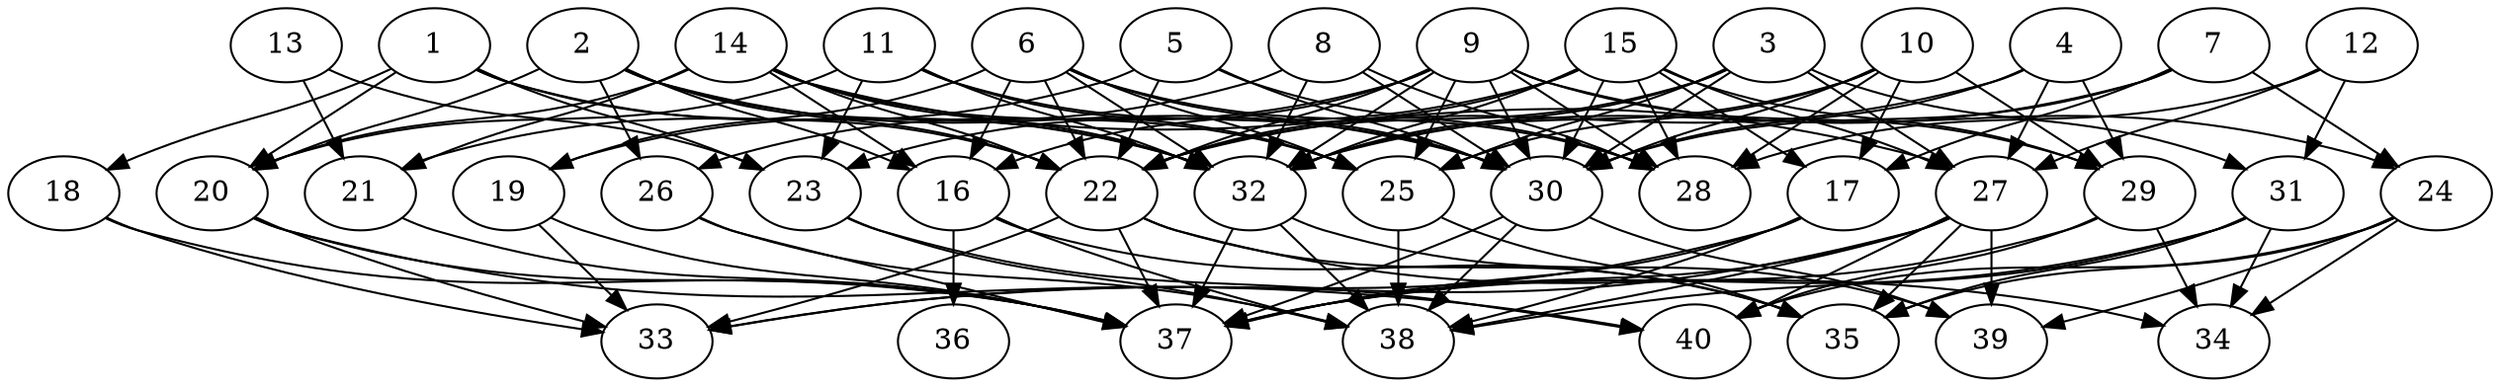 // DAG automatically generated by daggen at Thu Oct  3 14:06:48 2019
// ./daggen --dot -n 40 --ccr 0.4 --fat 0.7 --regular 0.5 --density 0.7 --mindata 5242880 --maxdata 52428800 
digraph G {
  1 [size="120076800", alpha="0.06", expect_size="48030720"] 
  1 -> 18 [size ="48030720"]
  1 -> 20 [size ="48030720"]
  1 -> 22 [size ="48030720"]
  1 -> 23 [size ="48030720"]
  1 -> 32 [size ="48030720"]
  2 [size="127818240", alpha="0.07", expect_size="51127296"] 
  2 -> 16 [size ="51127296"]
  2 -> 20 [size ="51127296"]
  2 -> 22 [size ="51127296"]
  2 -> 26 [size ="51127296"]
  2 -> 30 [size ="51127296"]
  2 -> 32 [size ="51127296"]
  3 [size="23193600", alpha="0.14", expect_size="9277440"] 
  3 -> 22 [size ="9277440"]
  3 -> 25 [size ="9277440"]
  3 -> 27 [size ="9277440"]
  3 -> 30 [size ="9277440"]
  3 -> 31 [size ="9277440"]
  3 -> 32 [size ="9277440"]
  4 [size="129973760", alpha="0.10", expect_size="51989504"] 
  4 -> 22 [size ="51989504"]
  4 -> 27 [size ="51989504"]
  4 -> 29 [size ="51989504"]
  4 -> 30 [size ="51989504"]
  5 [size="109854720", alpha="0.08", expect_size="43941888"] 
  5 -> 21 [size ="43941888"]
  5 -> 22 [size ="43941888"]
  5 -> 28 [size ="43941888"]
  5 -> 30 [size ="43941888"]
  6 [size="36679680", alpha="0.08", expect_size="14671872"] 
  6 -> 16 [size ="14671872"]
  6 -> 19 [size ="14671872"]
  6 -> 22 [size ="14671872"]
  6 -> 25 [size ="14671872"]
  6 -> 28 [size ="14671872"]
  6 -> 30 [size ="14671872"]
  6 -> 32 [size ="14671872"]
  7 [size="67947520", alpha="0.04", expect_size="27179008"] 
  7 -> 17 [size ="27179008"]
  7 -> 24 [size ="27179008"]
  7 -> 30 [size ="27179008"]
  7 -> 32 [size ="27179008"]
  8 [size="70568960", alpha="0.19", expect_size="28227584"] 
  8 -> 19 [size ="28227584"]
  8 -> 28 [size ="28227584"]
  8 -> 30 [size ="28227584"]
  8 -> 32 [size ="28227584"]
  9 [size="101337600", alpha="0.07", expect_size="40535040"] 
  9 -> 16 [size ="40535040"]
  9 -> 22 [size ="40535040"]
  9 -> 24 [size ="40535040"]
  9 -> 25 [size ="40535040"]
  9 -> 26 [size ="40535040"]
  9 -> 28 [size ="40535040"]
  9 -> 29 [size ="40535040"]
  9 -> 30 [size ="40535040"]
  9 -> 32 [size ="40535040"]
  10 [size="58406400", alpha="0.04", expect_size="23362560"] 
  10 -> 17 [size ="23362560"]
  10 -> 25 [size ="23362560"]
  10 -> 28 [size ="23362560"]
  10 -> 29 [size ="23362560"]
  10 -> 30 [size ="23362560"]
  10 -> 32 [size ="23362560"]
  11 [size="102694400", alpha="0.13", expect_size="41077760"] 
  11 -> 20 [size ="41077760"]
  11 -> 23 [size ="41077760"]
  11 -> 25 [size ="41077760"]
  11 -> 30 [size ="41077760"]
  11 -> 32 [size ="41077760"]
  12 [size="19555840", alpha="0.01", expect_size="7822336"] 
  12 -> 27 [size ="7822336"]
  12 -> 28 [size ="7822336"]
  12 -> 31 [size ="7822336"]
  13 [size="59668480", alpha="0.10", expect_size="23867392"] 
  13 -> 21 [size ="23867392"]
  13 -> 23 [size ="23867392"]
  14 [size="24320000", alpha="0.20", expect_size="9728000"] 
  14 -> 16 [size ="9728000"]
  14 -> 20 [size ="9728000"]
  14 -> 21 [size ="9728000"]
  14 -> 22 [size ="9728000"]
  14 -> 25 [size ="9728000"]
  14 -> 27 [size ="9728000"]
  14 -> 32 [size ="9728000"]
  15 [size="85114880", alpha="0.07", expect_size="34045952"] 
  15 -> 17 [size ="34045952"]
  15 -> 22 [size ="34045952"]
  15 -> 23 [size ="34045952"]
  15 -> 27 [size ="34045952"]
  15 -> 28 [size ="34045952"]
  15 -> 29 [size ="34045952"]
  15 -> 30 [size ="34045952"]
  15 -> 32 [size ="34045952"]
  16 [size="16808960", alpha="0.01", expect_size="6723584"] 
  16 -> 35 [size ="6723584"]
  16 -> 36 [size ="6723584"]
  16 -> 38 [size ="6723584"]
  17 [size="63887360", alpha="0.15", expect_size="25554944"] 
  17 -> 33 [size ="25554944"]
  17 -> 37 [size ="25554944"]
  17 -> 38 [size ="25554944"]
  18 [size="85434880", alpha="0.16", expect_size="34173952"] 
  18 -> 33 [size ="34173952"]
  18 -> 37 [size ="34173952"]
  19 [size="78443520", alpha="0.17", expect_size="31377408"] 
  19 -> 33 [size ="31377408"]
  19 -> 37 [size ="31377408"]
  20 [size="119068160", alpha="0.11", expect_size="47627264"] 
  20 -> 33 [size ="47627264"]
  20 -> 37 [size ="47627264"]
  20 -> 40 [size ="47627264"]
  21 [size="26270720", alpha="0.04", expect_size="10508288"] 
  21 -> 37 [size ="10508288"]
  22 [size="102924800", alpha="0.16", expect_size="41169920"] 
  22 -> 33 [size ="41169920"]
  22 -> 34 [size ="41169920"]
  22 -> 35 [size ="41169920"]
  22 -> 37 [size ="41169920"]
  23 [size="110208000", alpha="0.10", expect_size="44083200"] 
  23 -> 38 [size ="44083200"]
  23 -> 40 [size ="44083200"]
  24 [size="50483200", alpha="0.04", expect_size="20193280"] 
  24 -> 34 [size ="20193280"]
  24 -> 35 [size ="20193280"]
  24 -> 39 [size ="20193280"]
  24 -> 40 [size ="20193280"]
  25 [size="48542720", alpha="0.14", expect_size="19417088"] 
  25 -> 35 [size ="19417088"]
  25 -> 38 [size ="19417088"]
  26 [size="86891520", alpha="0.08", expect_size="34756608"] 
  26 -> 37 [size ="34756608"]
  26 -> 38 [size ="34756608"]
  27 [size="93434880", alpha="0.12", expect_size="37373952"] 
  27 -> 33 [size ="37373952"]
  27 -> 35 [size ="37373952"]
  27 -> 37 [size ="37373952"]
  27 -> 38 [size ="37373952"]
  27 -> 39 [size ="37373952"]
  27 -> 40 [size ="37373952"]
  28 [size="66496000", alpha="0.05", expect_size="26598400"] 
  29 [size="44666880", alpha="0.13", expect_size="17866752"] 
  29 -> 34 [size ="17866752"]
  29 -> 37 [size ="17866752"]
  29 -> 40 [size ="17866752"]
  30 [size="24872960", alpha="0.09", expect_size="9949184"] 
  30 -> 37 [size ="9949184"]
  30 -> 38 [size ="9949184"]
  30 -> 39 [size ="9949184"]
  31 [size="91333120", alpha="0.20", expect_size="36533248"] 
  31 -> 34 [size ="36533248"]
  31 -> 35 [size ="36533248"]
  31 -> 37 [size ="36533248"]
  31 -> 38 [size ="36533248"]
  32 [size="115082240", alpha="0.12", expect_size="46032896"] 
  32 -> 37 [size ="46032896"]
  32 -> 38 [size ="46032896"]
  32 -> 39 [size ="46032896"]
  33 [size="92874240", alpha="0.12", expect_size="37149696"] 
  34 [size="34790400", alpha="0.14", expect_size="13916160"] 
  35 [size="57704960", alpha="0.08", expect_size="23081984"] 
  36 [size="22433280", alpha="0.02", expect_size="8973312"] 
  37 [size="70512640", alpha="0.06", expect_size="28205056"] 
  38 [size="20853760", alpha="0.01", expect_size="8341504"] 
  39 [size="48890880", alpha="0.08", expect_size="19556352"] 
  40 [size="124887040", alpha="0.13", expect_size="49954816"] 
}
